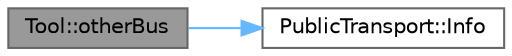 digraph "Tool::otherBus"
{
 // LATEX_PDF_SIZE
  bgcolor="transparent";
  edge [fontname=Helvetica,fontsize=10,labelfontname=Helvetica,labelfontsize=10];
  node [fontname=Helvetica,fontsize=10,shape=box,height=0.2,width=0.4];
  rankdir="LR";
  Node1 [label="Tool::otherBus",height=0.2,width=0.4,color="gray40", fillcolor="grey60", style="filled", fontcolor="black",tooltip=" "];
  Node1 -> Node2 [color="steelblue1",style="solid"];
  Node2 [label="PublicTransport::Info",height=0.2,width=0.4,color="grey40", fillcolor="white", style="filled",URL="$class_public_transport.html#a6c5d4e433a06219fa7947fab8dd088e6",tooltip=" "];
}
